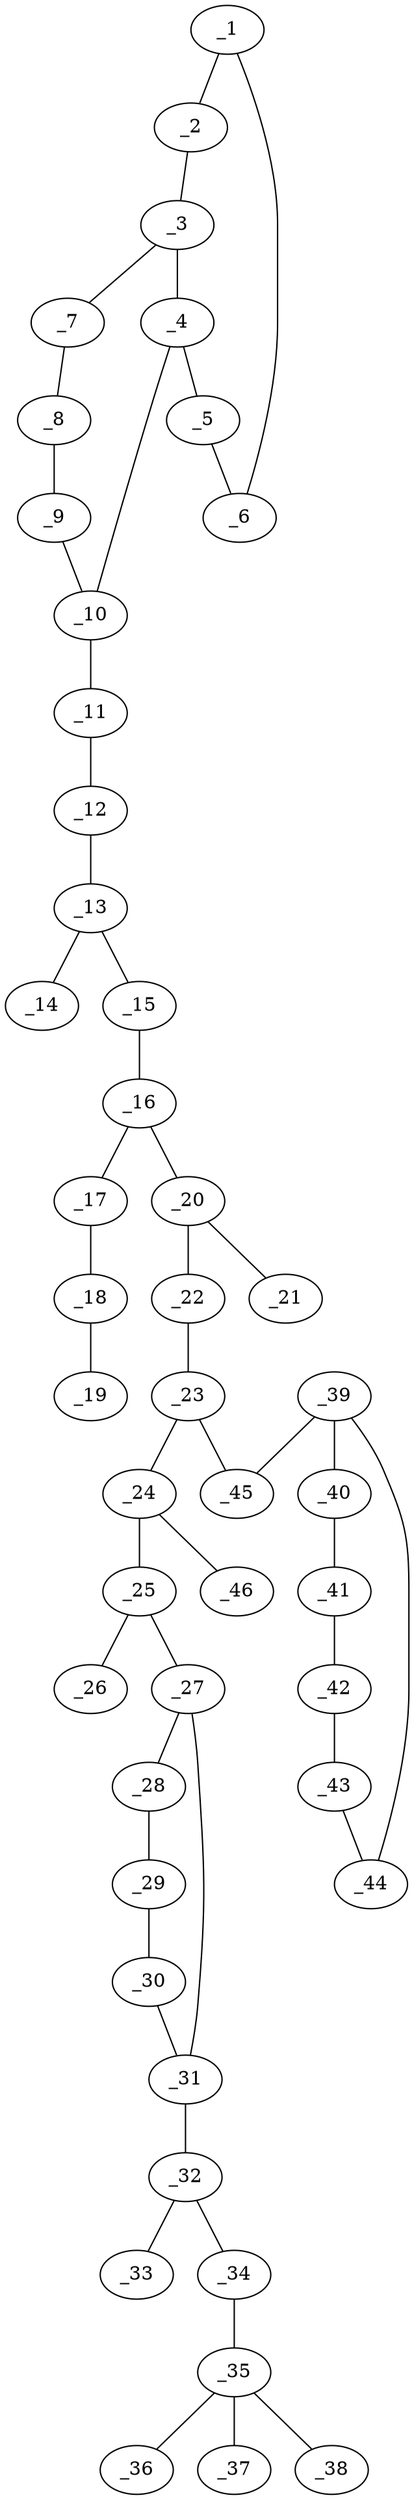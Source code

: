 graph molid651714 {
	_1	 [charge=0,
		chem=4,
		symbol="N  ",
		x=2,
		y="6.2021"];
	_2	 [charge=0,
		chem=1,
		symbol="C  ",
		x="2.866",
		y="6.7021"];
	_1 -- _2	 [valence=1];
	_6	 [charge=0,
		chem=1,
		symbol="C  ",
		x=2,
		y="5.2021"];
	_1 -- _6	 [valence=2];
	_3	 [charge=0,
		chem=1,
		symbol="C  ",
		x="3.7321",
		y="6.2021"];
	_2 -- _3	 [valence=2];
	_4	 [charge=0,
		chem=1,
		symbol="C  ",
		x="3.7321",
		y="5.2021"];
	_3 -- _4	 [valence=1];
	_7	 [charge=0,
		chem=1,
		symbol="C  ",
		x="4.5981",
		y="6.7021"];
	_3 -- _7	 [valence=1];
	_5	 [charge=0,
		chem=1,
		symbol="C  ",
		x="2.866",
		y="4.7021"];
	_4 -- _5	 [valence=2];
	_10	 [charge=0,
		chem=1,
		symbol="C  ",
		x="4.5981",
		y="4.7021"];
	_4 -- _10	 [valence=1];
	_5 -- _6	 [valence=1];
	_8	 [charge=0,
		chem=1,
		symbol="C  ",
		x="5.4641",
		y="6.2021"];
	_7 -- _8	 [valence=2];
	_9	 [charge=0,
		chem=1,
		symbol="C  ",
		x="5.4641",
		y="5.2021"];
	_8 -- _9	 [valence=1];
	_9 -- _10	 [valence=2];
	_11	 [charge=0,
		chem=2,
		symbol="O  ",
		x="4.5981",
		y="3.7021"];
	_10 -- _11	 [valence=1];
	_12	 [charge=0,
		chem=1,
		symbol="C  ",
		x="5.4641",
		y="3.2021"];
	_11 -- _12	 [valence=1];
	_13	 [charge=0,
		chem=1,
		symbol="C  ",
		x="5.4641",
		y="2.2021"];
	_12 -- _13	 [valence=1];
	_14	 [charge=0,
		chem=2,
		symbol="O  ",
		x="4.5981",
		y="1.7021"];
	_13 -- _14	 [valence=2];
	_15	 [charge=0,
		chem=4,
		symbol="N  ",
		x="6.3301",
		y="1.7021"];
	_13 -- _15	 [valence=1];
	_16	 [charge=0,
		chem=1,
		symbol="C  ",
		x="6.3301",
		y="0.7021"];
	_15 -- _16	 [valence=1];
	_17	 [charge=0,
		chem=1,
		symbol="C  ",
		x="5.4641",
		y="0.2021"];
	_16 -- _17	 [valence=1];
	_20	 [charge=0,
		chem=1,
		symbol="C  ",
		x="7.1961",
		y="0.2021"];
	_16 -- _20	 [valence=1];
	_18	 [charge=0,
		chem=5,
		symbol="S  ",
		x="5.4641",
		y="-0.7979"];
	_17 -- _18	 [valence=1];
	_19	 [charge=0,
		chem=1,
		symbol="C  ",
		x="4.5981",
		y="-1.2979"];
	_18 -- _19	 [valence=1];
	_21	 [charge=0,
		chem=2,
		symbol="O  ",
		x="8.0622",
		y="0.7021"];
	_20 -- _21	 [valence=2];
	_22	 [charge=0,
		chem=4,
		symbol="N  ",
		x="7.1961",
		y="-0.7979"];
	_20 -- _22	 [valence=1];
	_23	 [charge=0,
		chem=1,
		symbol="C  ",
		x="8.0622",
		y="-1.2979"];
	_22 -- _23	 [valence=1];
	_24	 [charge=0,
		chem=1,
		symbol="C  ",
		x="8.0622",
		y="-2.2979"];
	_23 -- _24	 [valence=1];
	_45	 [charge=0,
		chem=1,
		symbol="C  ",
		x="8.9282",
		y="-0.7979"];
	_23 -- _45	 [valence=1];
	_25	 [charge=0,
		chem=1,
		symbol="C  ",
		x="7.1961",
		y="-2.7979"];
	_24 -- _25	 [valence=1];
	_46	 [charge=0,
		chem=2,
		symbol="O  ",
		x="8.9282",
		y="-2.7979"];
	_24 -- _46	 [valence=1];
	_26	 [charge=0,
		chem=2,
		symbol="O  ",
		x="6.3301",
		y="-2.2979"];
	_25 -- _26	 [valence=2];
	_27	 [charge=0,
		chem=4,
		symbol="N  ",
		x="7.1961",
		y="-3.7979"];
	_25 -- _27	 [valence=1];
	_28	 [charge=0,
		chem=1,
		symbol="C  ",
		x="8.0051",
		y="-4.3857"];
	_27 -- _28	 [valence=1];
	_31	 [charge=0,
		chem=1,
		symbol="C  ",
		x="6.3871",
		y="-4.3857"];
	_27 -- _31	 [valence=1];
	_29	 [charge=0,
		chem=5,
		symbol="S  ",
		x="7.6961",
		y="-5.3368"];
	_28 -- _29	 [valence=1];
	_30	 [charge=0,
		chem=1,
		symbol="C  ",
		x="6.6961",
		y="-5.3368"];
	_29 -- _30	 [valence=1];
	_30 -- _31	 [valence=1];
	_32	 [charge=0,
		chem=1,
		symbol="C  ",
		x="5.436",
		y="-4.0767"];
	_31 -- _32	 [valence=1];
	_33	 [charge=0,
		chem=2,
		symbol="O  ",
		x="5.2281",
		y="-3.0985"];
	_32 -- _33	 [valence=2];
	_34	 [charge=0,
		chem=4,
		symbol="N  ",
		x="4.6929",
		y="-4.7458"];
	_32 -- _34	 [valence=1];
	_35	 [charge=0,
		chem=1,
		symbol="C  ",
		x="4.9008",
		y="-5.724"];
	_34 -- _35	 [valence=1];
	_36	 [charge=0,
		chem=1,
		symbol="C  ",
		x="5.1087",
		y="-6.7021"];
	_35 -- _36	 [valence=1];
	_37	 [charge=0,
		chem=1,
		symbol="C  ",
		x="5.879",
		y="-5.516"];
	_35 -- _37	 [valence=1];
	_38	 [charge=0,
		chem=1,
		symbol="C  ",
		x="3.9227",
		y="-5.9319"];
	_35 -- _38	 [valence=1];
	_39	 [charge=0,
		chem=1,
		symbol="C  ",
		x="9.7942",
		y="-1.2979"];
	_40	 [charge=0,
		chem=1,
		symbol="C  ",
		x="9.7942",
		y="-2.2979"];
	_39 -- _40	 [valence=1];
	_44	 [charge=0,
		chem=1,
		symbol="C  ",
		x="10.6602",
		y="-0.7979"];
	_39 -- _44	 [valence=2];
	_39 -- _45	 [valence=1];
	_41	 [charge=0,
		chem=1,
		symbol="C  ",
		x="10.6602",
		y="-2.7979"];
	_40 -- _41	 [valence=2];
	_42	 [charge=0,
		chem=1,
		symbol="C  ",
		x="11.5263",
		y="-2.2979"];
	_41 -- _42	 [valence=1];
	_43	 [charge=0,
		chem=1,
		symbol="C  ",
		x="11.5263",
		y="-1.2979"];
	_42 -- _43	 [valence=2];
	_43 -- _44	 [valence=1];
}
